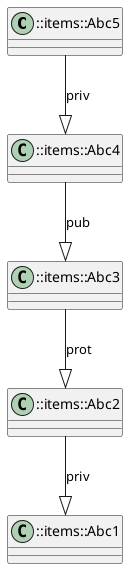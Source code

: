 @startuml

class "::items::Abc5" as item_0
class "::items::Abc4" as item_1
class "::items::Abc3" as item_2
class "::items::Abc2" as item_3
class "::items::Abc1" as item_4

' ::items::Abc5 --|> ::items::Abc4
item_0 --|> item_1: "priv"
' ::items::Abc4 --|> ::items::Abc3
item_1 --|> item_2: "pub"
' ::items::Abc3 --|> ::items::Abc2
item_2 --|> item_3: "prot"
' ::items::Abc2 --|> ::items::Abc1
item_3 --|> item_4: "priv"

@enduml
